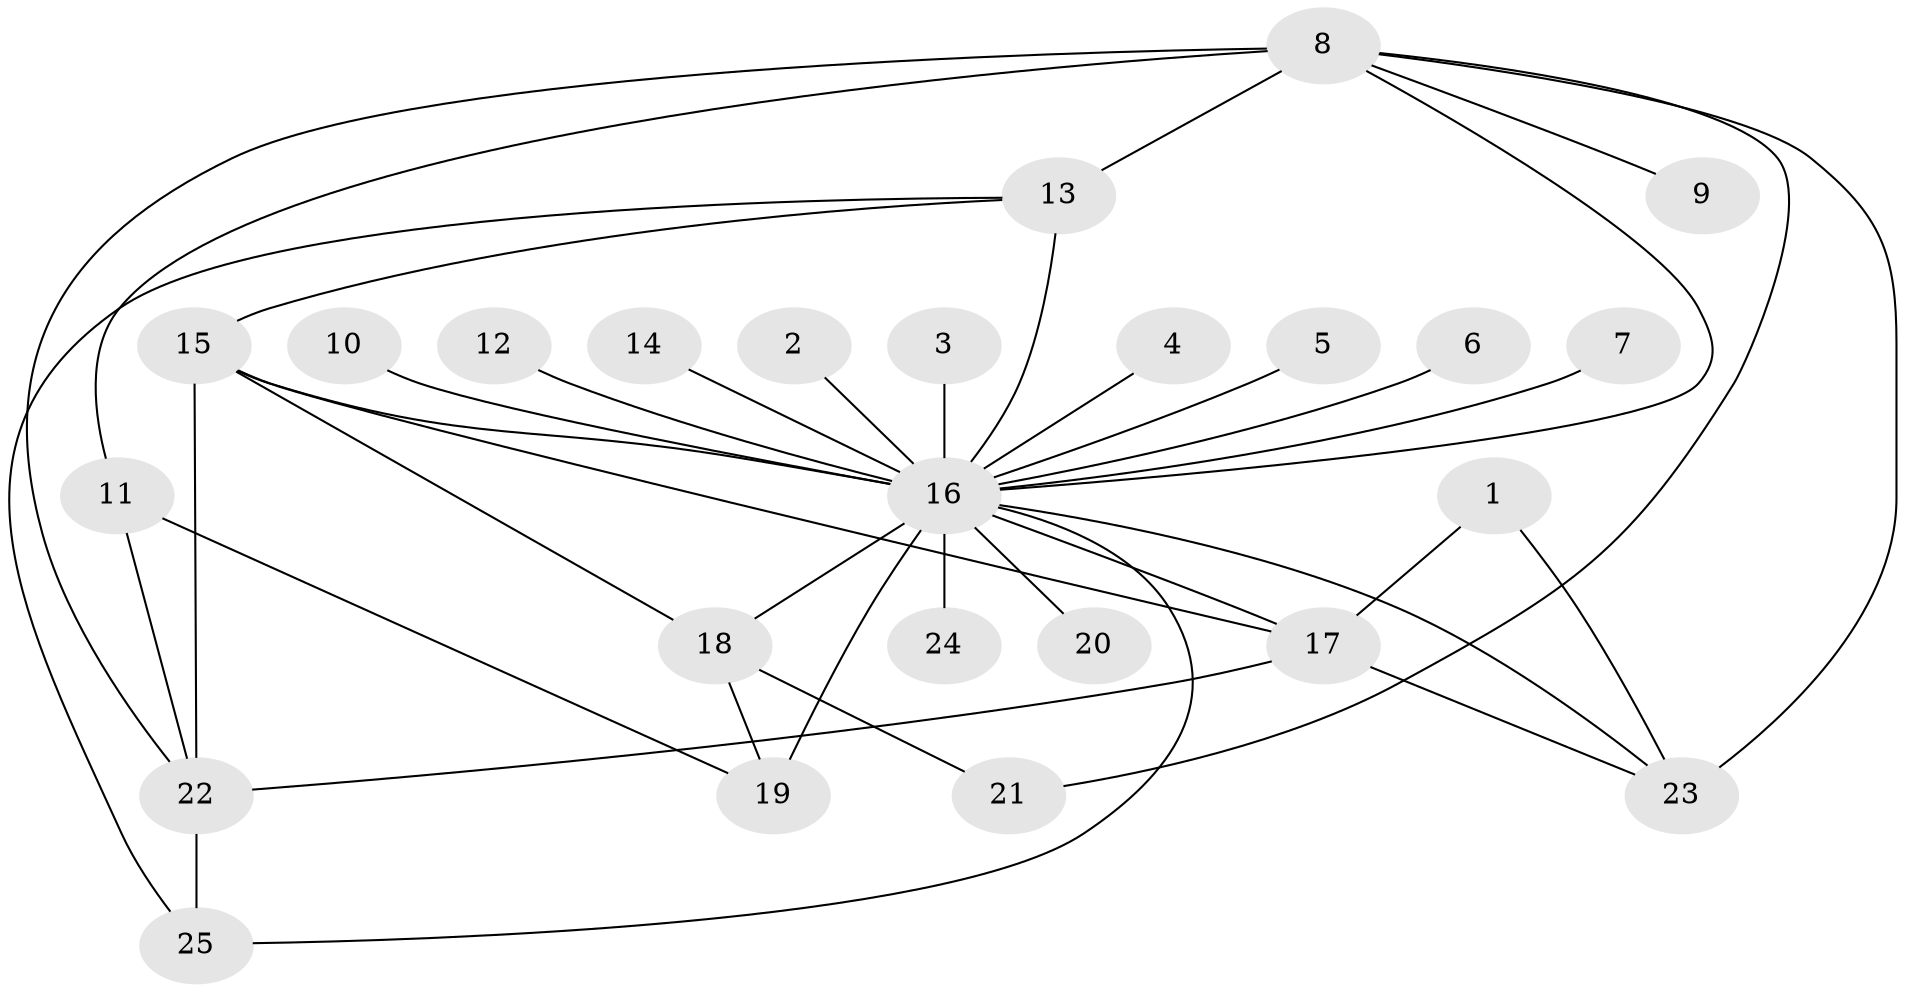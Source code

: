 // original degree distribution, {7: 0.024691358024691357, 12: 0.012345679012345678, 29: 0.012345679012345678, 4: 0.07407407407407407, 3: 0.1111111111111111, 1: 0.49382716049382713, 6: 0.012345679012345678, 5: 0.024691358024691357, 8: 0.012345679012345678, 2: 0.2222222222222222}
// Generated by graph-tools (version 1.1) at 2025/36/03/04/25 23:36:47]
// undirected, 25 vertices, 39 edges
graph export_dot {
  node [color=gray90,style=filled];
  1;
  2;
  3;
  4;
  5;
  6;
  7;
  8;
  9;
  10;
  11;
  12;
  13;
  14;
  15;
  16;
  17;
  18;
  19;
  20;
  21;
  22;
  23;
  24;
  25;
  1 -- 17 [weight=1.0];
  1 -- 23 [weight=1.0];
  2 -- 16 [weight=1.0];
  3 -- 16 [weight=1.0];
  4 -- 16 [weight=1.0];
  5 -- 16 [weight=1.0];
  6 -- 16 [weight=1.0];
  7 -- 16 [weight=1.0];
  8 -- 9 [weight=1.0];
  8 -- 11 [weight=2.0];
  8 -- 13 [weight=1.0];
  8 -- 16 [weight=1.0];
  8 -- 21 [weight=1.0];
  8 -- 22 [weight=1.0];
  8 -- 23 [weight=1.0];
  10 -- 16 [weight=1.0];
  11 -- 19 [weight=1.0];
  11 -- 22 [weight=1.0];
  12 -- 16 [weight=1.0];
  13 -- 15 [weight=1.0];
  13 -- 16 [weight=2.0];
  13 -- 25 [weight=1.0];
  14 -- 16 [weight=1.0];
  15 -- 16 [weight=2.0];
  15 -- 17 [weight=1.0];
  15 -- 18 [weight=1.0];
  15 -- 22 [weight=1.0];
  16 -- 17 [weight=1.0];
  16 -- 18 [weight=3.0];
  16 -- 19 [weight=2.0];
  16 -- 20 [weight=1.0];
  16 -- 23 [weight=1.0];
  16 -- 24 [weight=1.0];
  16 -- 25 [weight=1.0];
  17 -- 22 [weight=1.0];
  17 -- 23 [weight=1.0];
  18 -- 19 [weight=1.0];
  18 -- 21 [weight=1.0];
  22 -- 25 [weight=2.0];
}
